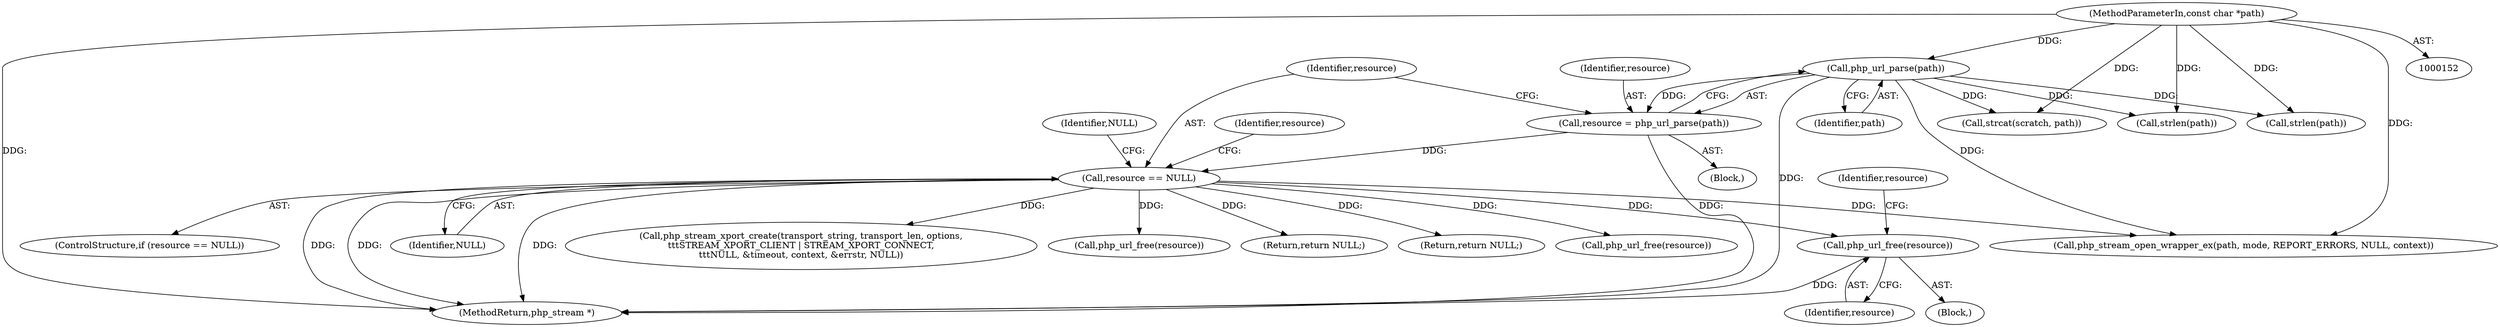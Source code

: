 digraph "0_php-src_523f230c831d7b33353203fa34aee4e92ac12bba@API" {
"1003168" [label="(Call,php_url_free(resource))"];
"1000306" [label="(Call,resource == NULL)"];
"1000301" [label="(Call,resource = php_url_parse(path))"];
"1000303" [label="(Call,php_url_parse(path))"];
"1000154" [label="(MethodParameterIn,const char *path)"];
"1000307" [label="(Identifier,resource)"];
"1002941" [label="(Block,)"];
"1000316" [label="(Identifier,resource)"];
"1000311" [label="(Identifier,NULL)"];
"1000301" [label="(Call,resource = php_url_parse(path))"];
"1000303" [label="(Call,php_url_parse(path))"];
"1001261" [label="(Call,strlen(path))"];
"1003233" [label="(MethodReturn,php_stream *)"];
"1000305" [label="(ControlStructure,if (resource == NULL))"];
"1000359" [label="(Call,php_stream_open_wrapper_ex(path, mode, REPORT_ERRORS, NULL, context))"];
"1000161" [label="(Block,)"];
"1000308" [label="(Identifier,NULL)"];
"1003173" [label="(Identifier,resource)"];
"1000557" [label="(Call,php_stream_xport_create(transport_string, transport_len, options,\n\t\t\tSTREAM_XPORT_CLIENT | STREAM_XPORT_CONNECT,\n\t\t\tNULL, &timeout, context, &errstr, NULL))"];
"1001314" [label="(Call,strcat(scratch, path))"];
"1000304" [label="(Identifier,path)"];
"1001207" [label="(Call,strlen(path))"];
"1000154" [label="(MethodParameterIn,const char *path)"];
"1003168" [label="(Call,php_url_free(resource))"];
"1000306" [label="(Call,resource == NULL)"];
"1000356" [label="(Call,php_url_free(resource))"];
"1003169" [label="(Identifier,resource)"];
"1000394" [label="(Return,return NULL;)"];
"1000310" [label="(Return,return NULL;)"];
"1000302" [label="(Identifier,resource)"];
"1000392" [label="(Call,php_url_free(resource))"];
"1003168" -> "1002941"  [label="AST: "];
"1003168" -> "1003169"  [label="CFG: "];
"1003169" -> "1003168"  [label="AST: "];
"1003173" -> "1003168"  [label="CFG: "];
"1003168" -> "1003233"  [label="DDG: "];
"1000306" -> "1003168"  [label="DDG: "];
"1000306" -> "1000305"  [label="AST: "];
"1000306" -> "1000308"  [label="CFG: "];
"1000307" -> "1000306"  [label="AST: "];
"1000308" -> "1000306"  [label="AST: "];
"1000311" -> "1000306"  [label="CFG: "];
"1000316" -> "1000306"  [label="CFG: "];
"1000306" -> "1003233"  [label="DDG: "];
"1000306" -> "1003233"  [label="DDG: "];
"1000306" -> "1003233"  [label="DDG: "];
"1000301" -> "1000306"  [label="DDG: "];
"1000306" -> "1000310"  [label="DDG: "];
"1000306" -> "1000356"  [label="DDG: "];
"1000306" -> "1000359"  [label="DDG: "];
"1000306" -> "1000392"  [label="DDG: "];
"1000306" -> "1000394"  [label="DDG: "];
"1000306" -> "1000557"  [label="DDG: "];
"1000301" -> "1000161"  [label="AST: "];
"1000301" -> "1000303"  [label="CFG: "];
"1000302" -> "1000301"  [label="AST: "];
"1000303" -> "1000301"  [label="AST: "];
"1000307" -> "1000301"  [label="CFG: "];
"1000301" -> "1003233"  [label="DDG: "];
"1000303" -> "1000301"  [label="DDG: "];
"1000303" -> "1000304"  [label="CFG: "];
"1000304" -> "1000303"  [label="AST: "];
"1000303" -> "1003233"  [label="DDG: "];
"1000154" -> "1000303"  [label="DDG: "];
"1000303" -> "1000359"  [label="DDG: "];
"1000303" -> "1001207"  [label="DDG: "];
"1000303" -> "1001261"  [label="DDG: "];
"1000303" -> "1001314"  [label="DDG: "];
"1000154" -> "1000152"  [label="AST: "];
"1000154" -> "1003233"  [label="DDG: "];
"1000154" -> "1000359"  [label="DDG: "];
"1000154" -> "1001207"  [label="DDG: "];
"1000154" -> "1001261"  [label="DDG: "];
"1000154" -> "1001314"  [label="DDG: "];
}
